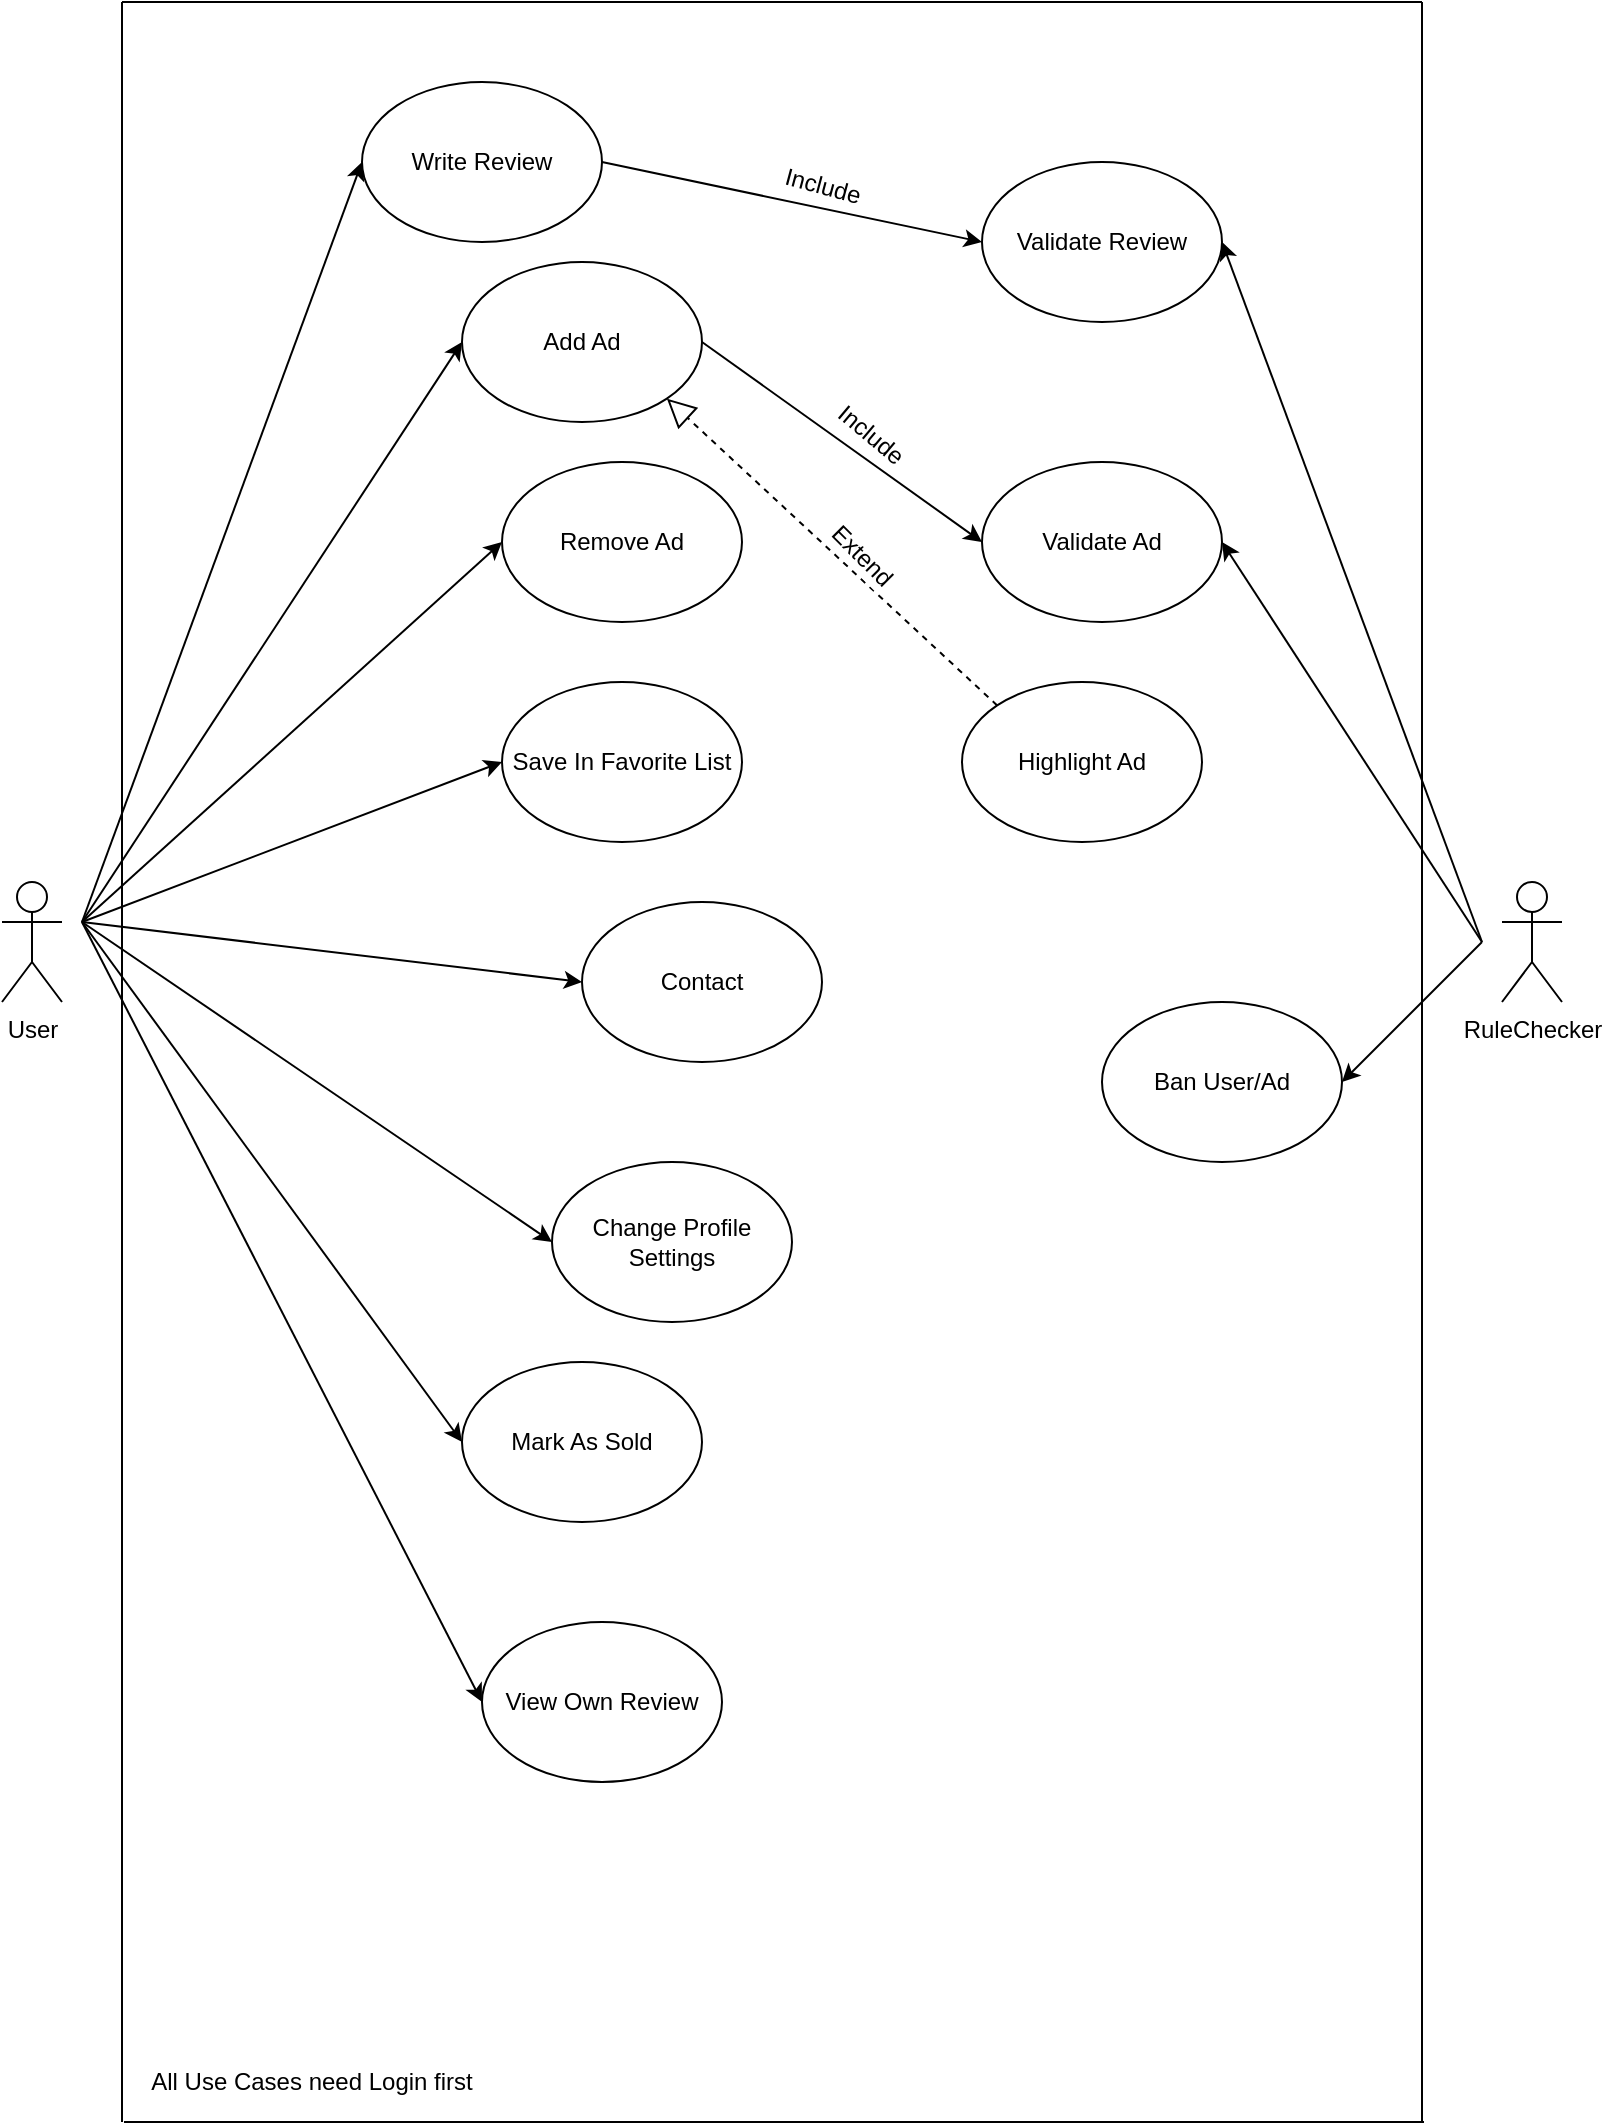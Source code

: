 <mxfile version="12.4.2" type="device" pages="1"><diagram id="X8aJo95dGc1MF3mB-wBi" name="Pagina-1"><mxGraphModel dx="460" dy="837" grid="1" gridSize="10" guides="1" tooltips="1" connect="1" arrows="1" fold="1" page="1" pageScale="1" pageWidth="827" pageHeight="1169" math="0" shadow="0"><root><mxCell id="0"/><mxCell id="1" parent="0"/><mxCell id="Vvbo0D6gBcIAdBNo9u5k-7" value="RuleChecker" style="shape=umlActor;verticalLabelPosition=bottom;labelBackgroundColor=#ffffff;verticalAlign=top;html=1;outlineConnect=0;" parent="1" vertex="1"><mxGeometry x="770" y="470" width="30" height="60" as="geometry"/></mxCell><mxCell id="Vvbo0D6gBcIAdBNo9u5k-21" value="" style="endArrow=classic;html=1;entryX=0;entryY=0.5;entryDx=0;entryDy=0;" parent="1" target="Vvbo0D6gBcIAdBNo9u5k-8" edge="1"><mxGeometry width="50" height="50" relative="1" as="geometry"><mxPoint x="60" y="490" as="sourcePoint"/><mxPoint x="350" y="160" as="targetPoint"/></mxGeometry></mxCell><mxCell id="Vvbo0D6gBcIAdBNo9u5k-22" value="" style="endArrow=classic;html=1;entryX=0;entryY=0.5;entryDx=0;entryDy=0;" parent="1" target="Vvbo0D6gBcIAdBNo9u5k-12" edge="1"><mxGeometry width="50" height="50" relative="1" as="geometry"><mxPoint x="60" y="490" as="sourcePoint"/><mxPoint x="80" y="300" as="targetPoint"/></mxGeometry></mxCell><mxCell id="Vvbo0D6gBcIAdBNo9u5k-23" value="" style="endArrow=classic;html=1;entryX=0;entryY=0.5;entryDx=0;entryDy=0;" parent="1" target="Vvbo0D6gBcIAdBNo9u5k-13" edge="1"><mxGeometry width="50" height="50" relative="1" as="geometry"><mxPoint x="60" y="490" as="sourcePoint"/><mxPoint x="90" y="370" as="targetPoint"/></mxGeometry></mxCell><mxCell id="Vvbo0D6gBcIAdBNo9u5k-25" value="" style="endArrow=classic;html=1;entryX=0;entryY=0.5;entryDx=0;entryDy=0;" parent="1" target="Vvbo0D6gBcIAdBNo9u5k-14" edge="1"><mxGeometry width="50" height="50" relative="1" as="geometry"><mxPoint x="60" y="490" as="sourcePoint"/><mxPoint x="100" y="580" as="targetPoint"/></mxGeometry></mxCell><mxCell id="Vvbo0D6gBcIAdBNo9u5k-26" value="" style="endArrow=classic;html=1;entryX=0;entryY=0.5;entryDx=0;entryDy=0;" parent="1" target="Vvbo0D6gBcIAdBNo9u5k-17" edge="1"><mxGeometry width="50" height="50" relative="1" as="geometry"><mxPoint x="60" y="490" as="sourcePoint"/><mxPoint x="90" y="660" as="targetPoint"/></mxGeometry></mxCell><mxCell id="Vvbo0D6gBcIAdBNo9u5k-9" value="Remove Ad" style="ellipse;whiteSpace=wrap;html=1;" parent="1" vertex="1"><mxGeometry x="270" y="260" width="120" height="80" as="geometry"/></mxCell><mxCell id="Vvbo0D6gBcIAdBNo9u5k-10" value="Validate Ad" style="ellipse;whiteSpace=wrap;html=1;" parent="1" vertex="1"><mxGeometry x="510" y="260" width="120" height="80" as="geometry"/></mxCell><mxCell id="Vvbo0D6gBcIAdBNo9u5k-11" value="Write Review" style="ellipse;whiteSpace=wrap;html=1;" parent="1" vertex="1"><mxGeometry x="200" y="70.0" width="120" height="80" as="geometry"/></mxCell><mxCell id="Vvbo0D6gBcIAdBNo9u5k-12" value="Mark As Sold" style="ellipse;whiteSpace=wrap;html=1;" parent="1" vertex="1"><mxGeometry x="250" y="710" width="120" height="80" as="geometry"/></mxCell><mxCell id="Vvbo0D6gBcIAdBNo9u5k-13" value="Contact" style="ellipse;whiteSpace=wrap;html=1;" parent="1" vertex="1"><mxGeometry x="310" y="480" width="120" height="80" as="geometry"/></mxCell><mxCell id="Vvbo0D6gBcIAdBNo9u5k-14" value="Save In Favorite List" style="ellipse;whiteSpace=wrap;html=1;" parent="1" vertex="1"><mxGeometry x="270" y="370.0" width="120" height="80" as="geometry"/></mxCell><mxCell id="Vvbo0D6gBcIAdBNo9u5k-16" value="View Own Review" style="ellipse;whiteSpace=wrap;html=1;" parent="1" vertex="1"><mxGeometry x="260" y="840" width="120" height="80" as="geometry"/></mxCell><mxCell id="Vvbo0D6gBcIAdBNo9u5k-17" value="Change Profile Settings" style="ellipse;whiteSpace=wrap;html=1;" parent="1" vertex="1"><mxGeometry x="295" y="610" width="120" height="80" as="geometry"/></mxCell><mxCell id="Vvbo0D6gBcIAdBNo9u5k-18" value="Highlight Ad" style="ellipse;whiteSpace=wrap;html=1;" parent="1" vertex="1"><mxGeometry x="500" y="370" width="120" height="80" as="geometry"/></mxCell><mxCell id="Vvbo0D6gBcIAdBNo9u5k-19" value="Validate Review" style="ellipse;whiteSpace=wrap;html=1;" parent="1" vertex="1"><mxGeometry x="510" y="110" width="120" height="80" as="geometry"/></mxCell><mxCell id="Vvbo0D6gBcIAdBNo9u5k-20" value="Ban User/Ad" style="ellipse;whiteSpace=wrap;html=1;" parent="1" vertex="1"><mxGeometry x="570" y="530" width="120" height="80" as="geometry"/></mxCell><mxCell id="Vvbo0D6gBcIAdBNo9u5k-24" value="" style="endArrow=classic;html=1;entryX=0;entryY=0.5;entryDx=0;entryDy=0;" parent="1" target="Vvbo0D6gBcIAdBNo9u5k-11" edge="1"><mxGeometry width="50" height="50" relative="1" as="geometry"><mxPoint x="60" y="490" as="sourcePoint"/><mxPoint x="150" y="419.33" as="targetPoint"/></mxGeometry></mxCell><mxCell id="Vvbo0D6gBcIAdBNo9u5k-8" value="Add Ad" style="ellipse;whiteSpace=wrap;html=1;" parent="1" vertex="1"><mxGeometry x="250" y="160" width="120" height="80" as="geometry"/></mxCell><mxCell id="Vvbo0D6gBcIAdBNo9u5k-29" value="" style="endArrow=classic;html=1;entryX=0;entryY=0.5;entryDx=0;entryDy=0;" parent="1" target="Vvbo0D6gBcIAdBNo9u5k-16" edge="1"><mxGeometry width="50" height="50" relative="1" as="geometry"><mxPoint x="60" y="490" as="sourcePoint"/><mxPoint x="100" y="630" as="targetPoint"/></mxGeometry></mxCell><mxCell id="Vvbo0D6gBcIAdBNo9u5k-36" value="User" style="shape=umlActor;verticalLabelPosition=bottom;labelBackgroundColor=#ffffff;verticalAlign=top;html=1;outlineConnect=0;" parent="1" vertex="1"><mxGeometry x="20" y="470" width="30" height="60" as="geometry"/></mxCell><mxCell id="Vvbo0D6gBcIAdBNo9u5k-39" value="All Use Cases need Login first" style="text;html=1;strokeColor=none;fillColor=none;align=center;verticalAlign=middle;whiteSpace=wrap;rounded=0;" parent="1" vertex="1"><mxGeometry x="70" y="1060" width="210" height="20" as="geometry"/></mxCell><mxCell id="Vvbo0D6gBcIAdBNo9u5k-40" value="" style="endArrow=classic;html=1;entryX=0;entryY=0.5;entryDx=0;entryDy=0;" parent="1" target="Vvbo0D6gBcIAdBNo9u5k-9" edge="1"><mxGeometry width="50" height="50" relative="1" as="geometry"><mxPoint x="60" y="490" as="sourcePoint"/><mxPoint x="210" y="380" as="targetPoint"/></mxGeometry></mxCell><mxCell id="Vvbo0D6gBcIAdBNo9u5k-41" value="" style="endArrow=classic;html=1;exitX=1;exitY=0.5;exitDx=0;exitDy=0;entryX=0;entryY=0.5;entryDx=0;entryDy=0;" parent="1" source="Vvbo0D6gBcIAdBNo9u5k-11" target="Vvbo0D6gBcIAdBNo9u5k-19" edge="1"><mxGeometry width="50" height="50" relative="1" as="geometry"><mxPoint x="400" y="180" as="sourcePoint"/><mxPoint x="450" y="130" as="targetPoint"/></mxGeometry></mxCell><mxCell id="Vvbo0D6gBcIAdBNo9u5k-42" value="Include" style="text;html=1;align=center;verticalAlign=middle;resizable=0;points=[];;labelBackgroundColor=#ffffff;rotation=15;" parent="Vvbo0D6gBcIAdBNo9u5k-41" vertex="1" connectable="0"><mxGeometry x="0.165" y="1" relative="1" as="geometry"><mxPoint x="-1.11" y="-10.37" as="offset"/></mxGeometry></mxCell><mxCell id="Vvbo0D6gBcIAdBNo9u5k-43" value="" style="endArrow=classic;html=1;exitX=1;exitY=0.5;exitDx=0;exitDy=0;entryX=0;entryY=0.5;entryDx=0;entryDy=0;" parent="1" source="Vvbo0D6gBcIAdBNo9u5k-8" target="Vvbo0D6gBcIAdBNo9u5k-10" edge="1"><mxGeometry width="50" height="50" relative="1" as="geometry"><mxPoint x="390" y="270" as="sourcePoint"/><mxPoint x="440" y="220" as="targetPoint"/></mxGeometry></mxCell><mxCell id="Vvbo0D6gBcIAdBNo9u5k-44" value="Include" style="text;html=1;align=center;verticalAlign=middle;resizable=0;points=[];;labelBackgroundColor=#ffffff;rotation=40;" parent="Vvbo0D6gBcIAdBNo9u5k-43" vertex="1" connectable="0"><mxGeometry x="0.16" y="4" relative="1" as="geometry"><mxPoint y="-8.87" as="offset"/></mxGeometry></mxCell><mxCell id="Vvbo0D6gBcIAdBNo9u5k-45" value="" style="endArrow=block;dashed=1;endFill=0;endSize=12;html=1;exitX=0;exitY=0;exitDx=0;exitDy=0;entryX=1;entryY=1;entryDx=0;entryDy=0;" parent="1" source="Vvbo0D6gBcIAdBNo9u5k-18" target="Vvbo0D6gBcIAdBNo9u5k-8" edge="1"><mxGeometry width="160" relative="1" as="geometry"><mxPoint x="400" y="350" as="sourcePoint"/><mxPoint x="560" y="350" as="targetPoint"/></mxGeometry></mxCell><mxCell id="Vvbo0D6gBcIAdBNo9u5k-46" value="Extend" style="text;html=1;align=center;verticalAlign=middle;resizable=0;points=[];;labelBackgroundColor=#ffffff;rotation=45;" parent="Vvbo0D6gBcIAdBNo9u5k-45" vertex="1" connectable="0"><mxGeometry x="-0.131" y="-1" relative="1" as="geometry"><mxPoint x="3.79" y="-8.05" as="offset"/></mxGeometry></mxCell><mxCell id="Vvbo0D6gBcIAdBNo9u5k-47" value="" style="endArrow=classic;html=1;entryX=1;entryY=0.5;entryDx=0;entryDy=0;" parent="1" target="Vvbo0D6gBcIAdBNo9u5k-10" edge="1"><mxGeometry width="50" height="50" relative="1" as="geometry"><mxPoint x="760" y="500" as="sourcePoint"/><mxPoint x="740" y="320" as="targetPoint"/></mxGeometry></mxCell><mxCell id="Vvbo0D6gBcIAdBNo9u5k-48" value="" style="endArrow=classic;html=1;entryX=1;entryY=0.5;entryDx=0;entryDy=0;" parent="1" target="Vvbo0D6gBcIAdBNo9u5k-20" edge="1"><mxGeometry width="50" height="50" relative="1" as="geometry"><mxPoint x="760" y="500" as="sourcePoint"/><mxPoint x="780" y="420" as="targetPoint"/></mxGeometry></mxCell><mxCell id="Vvbo0D6gBcIAdBNo9u5k-49" value="" style="endArrow=classic;html=1;entryX=1;entryY=0.5;entryDx=0;entryDy=0;" parent="1" target="Vvbo0D6gBcIAdBNo9u5k-19" edge="1"><mxGeometry width="50" height="50" relative="1" as="geometry"><mxPoint x="760" y="500" as="sourcePoint"/><mxPoint x="720" y="410" as="targetPoint"/></mxGeometry></mxCell><mxCell id="Vvbo0D6gBcIAdBNo9u5k-50" value="" style="endArrow=none;html=1;" parent="1" edge="1"><mxGeometry width="50" height="50" relative="1" as="geometry"><mxPoint x="80" y="1090" as="sourcePoint"/><mxPoint x="80" y="30" as="targetPoint"/></mxGeometry></mxCell><mxCell id="Vvbo0D6gBcIAdBNo9u5k-51" value="" style="endArrow=none;html=1;" parent="1" edge="1"><mxGeometry width="50" height="50" relative="1" as="geometry"><mxPoint x="730" y="1090" as="sourcePoint"/><mxPoint x="730" y="30" as="targetPoint"/></mxGeometry></mxCell><mxCell id="Vvbo0D6gBcIAdBNo9u5k-52" value="" style="endArrow=none;html=1;" parent="1" edge="1"><mxGeometry width="50" height="50" relative="1" as="geometry"><mxPoint x="80" y="30" as="sourcePoint"/><mxPoint x="730" y="30" as="targetPoint"/></mxGeometry></mxCell><mxCell id="Vvbo0D6gBcIAdBNo9u5k-53" value="" style="endArrow=none;html=1;" parent="1" edge="1"><mxGeometry width="50" height="50" relative="1" as="geometry"><mxPoint x="81" y="1090" as="sourcePoint"/><mxPoint x="731" y="1090" as="targetPoint"/></mxGeometry></mxCell></root></mxGraphModel></diagram></mxfile>